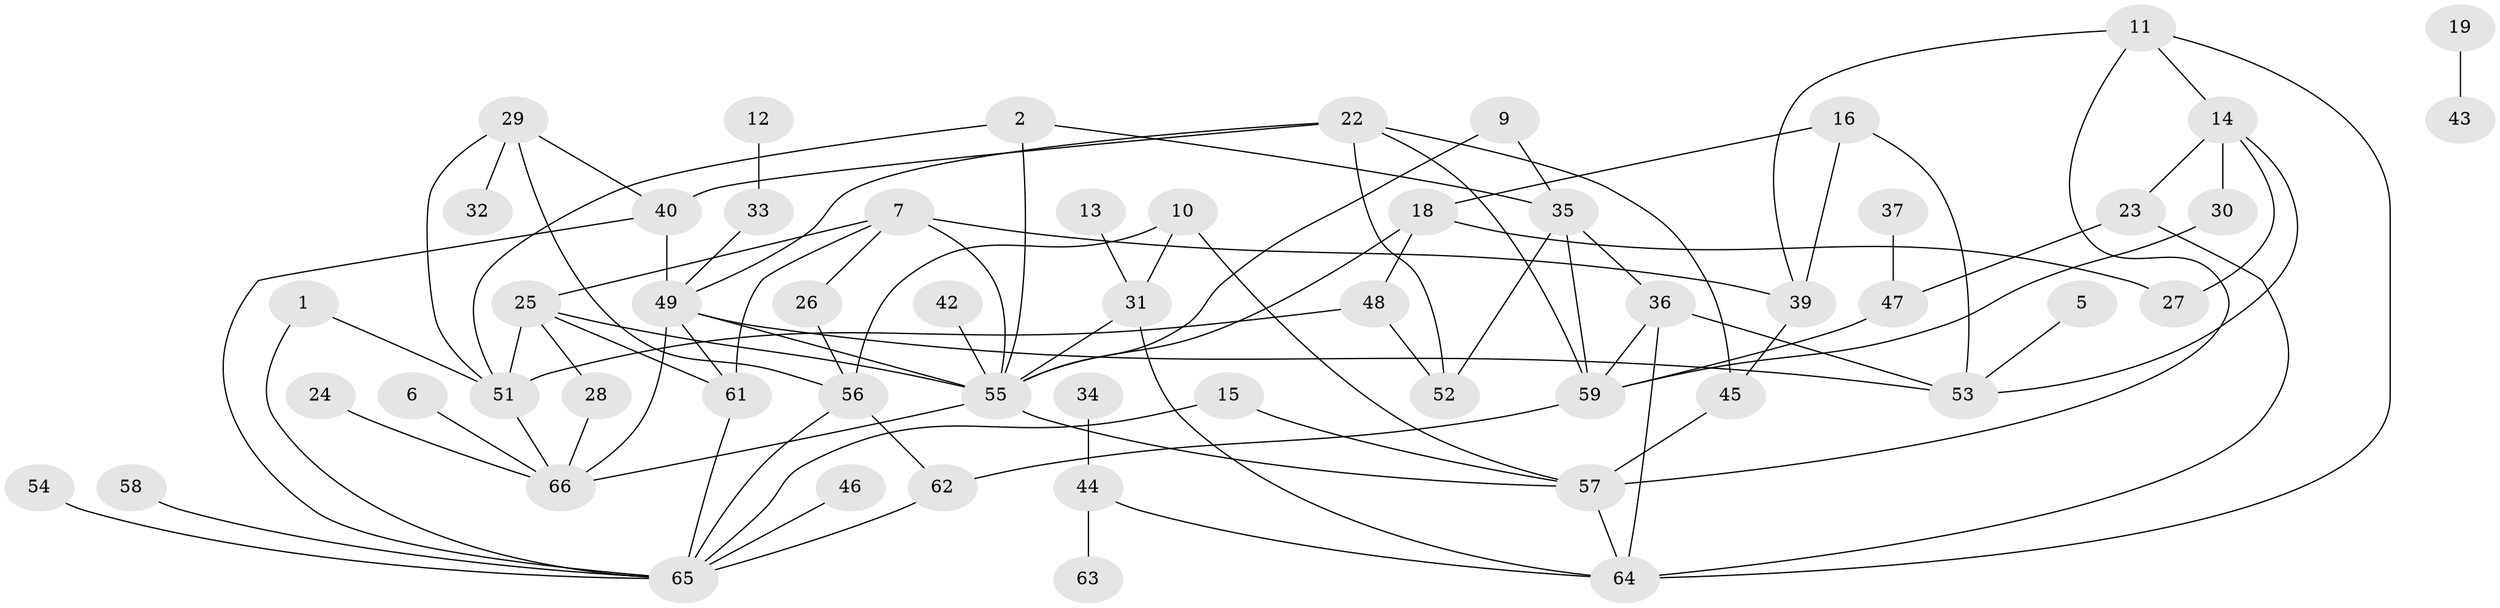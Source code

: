 // original degree distribution, {2: 0.2727272727272727, 4: 0.12121212121212122, 3: 0.17424242424242425, 0: 0.06818181818181818, 1: 0.24242424242424243, 6: 0.030303030303030304, 5: 0.08333333333333333, 8: 0.007575757575757576}
// Generated by graph-tools (version 1.1) at 2025/25/03/09/25 03:25:20]
// undirected, 56 vertices, 92 edges
graph export_dot {
graph [start="1"]
  node [color=gray90,style=filled];
  1;
  2;
  5;
  6;
  7;
  9;
  10;
  11;
  12;
  13;
  14;
  15;
  16;
  18;
  19;
  22;
  23;
  24;
  25;
  26;
  27;
  28;
  29;
  30;
  31;
  32;
  33;
  34;
  35;
  36;
  37;
  39;
  40;
  42;
  43;
  44;
  45;
  46;
  47;
  48;
  49;
  51;
  52;
  53;
  54;
  55;
  56;
  57;
  58;
  59;
  61;
  62;
  63;
  64;
  65;
  66;
  1 -- 51 [weight=1.0];
  1 -- 65 [weight=1.0];
  2 -- 35 [weight=1.0];
  2 -- 51 [weight=1.0];
  2 -- 55 [weight=1.0];
  5 -- 53 [weight=1.0];
  6 -- 66 [weight=1.0];
  7 -- 25 [weight=1.0];
  7 -- 26 [weight=1.0];
  7 -- 39 [weight=1.0];
  7 -- 55 [weight=1.0];
  7 -- 61 [weight=1.0];
  9 -- 35 [weight=1.0];
  9 -- 55 [weight=1.0];
  10 -- 31 [weight=1.0];
  10 -- 56 [weight=2.0];
  10 -- 57 [weight=1.0];
  11 -- 14 [weight=1.0];
  11 -- 39 [weight=1.0];
  11 -- 57 [weight=1.0];
  11 -- 64 [weight=1.0];
  12 -- 33 [weight=1.0];
  13 -- 31 [weight=1.0];
  14 -- 23 [weight=1.0];
  14 -- 27 [weight=1.0];
  14 -- 30 [weight=1.0];
  14 -- 53 [weight=1.0];
  15 -- 57 [weight=1.0];
  15 -- 65 [weight=1.0];
  16 -- 18 [weight=1.0];
  16 -- 39 [weight=1.0];
  16 -- 53 [weight=1.0];
  18 -- 27 [weight=1.0];
  18 -- 48 [weight=1.0];
  18 -- 55 [weight=1.0];
  19 -- 43 [weight=1.0];
  22 -- 40 [weight=1.0];
  22 -- 45 [weight=1.0];
  22 -- 49 [weight=1.0];
  22 -- 52 [weight=1.0];
  22 -- 59 [weight=1.0];
  23 -- 47 [weight=1.0];
  23 -- 64 [weight=1.0];
  24 -- 66 [weight=1.0];
  25 -- 28 [weight=1.0];
  25 -- 51 [weight=1.0];
  25 -- 55 [weight=1.0];
  25 -- 61 [weight=1.0];
  26 -- 56 [weight=1.0];
  28 -- 66 [weight=1.0];
  29 -- 32 [weight=1.0];
  29 -- 40 [weight=1.0];
  29 -- 51 [weight=1.0];
  29 -- 56 [weight=1.0];
  30 -- 59 [weight=1.0];
  31 -- 55 [weight=1.0];
  31 -- 64 [weight=1.0];
  33 -- 49 [weight=1.0];
  34 -- 44 [weight=1.0];
  35 -- 36 [weight=1.0];
  35 -- 52 [weight=1.0];
  35 -- 59 [weight=1.0];
  36 -- 53 [weight=1.0];
  36 -- 59 [weight=1.0];
  36 -- 64 [weight=1.0];
  37 -- 47 [weight=1.0];
  39 -- 45 [weight=1.0];
  40 -- 49 [weight=1.0];
  40 -- 65 [weight=1.0];
  42 -- 55 [weight=1.0];
  44 -- 63 [weight=1.0];
  44 -- 64 [weight=1.0];
  45 -- 57 [weight=2.0];
  46 -- 65 [weight=1.0];
  47 -- 59 [weight=1.0];
  48 -- 51 [weight=1.0];
  48 -- 52 [weight=1.0];
  49 -- 53 [weight=1.0];
  49 -- 55 [weight=1.0];
  49 -- 61 [weight=1.0];
  49 -- 66 [weight=1.0];
  51 -- 66 [weight=1.0];
  54 -- 65 [weight=1.0];
  55 -- 57 [weight=1.0];
  55 -- 66 [weight=1.0];
  56 -- 62 [weight=1.0];
  56 -- 65 [weight=1.0];
  57 -- 64 [weight=1.0];
  58 -- 65 [weight=1.0];
  59 -- 62 [weight=1.0];
  61 -- 65 [weight=2.0];
  62 -- 65 [weight=1.0];
}
